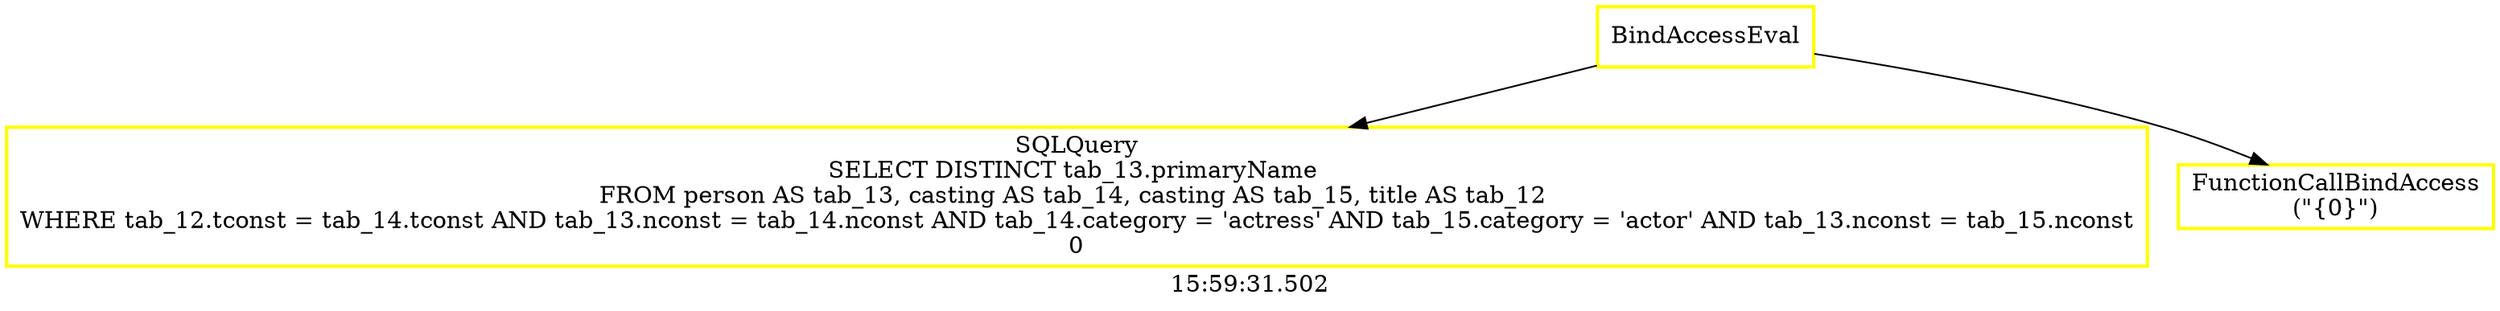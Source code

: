 digraph  g{ graph[label = "15:59:31.502"]
node [shape=rectangle, color=black, fontcolor=black, style=bold] edge [color=black] 0 [label="BindAccessEval", color = yellow] ; 
1 [label="SQLQuery
SELECT DISTINCT tab_13.primaryName 
FROM person AS tab_13, casting AS tab_14, casting AS tab_15, title AS tab_12 
WHERE tab_12.tconst = tab_14.tconst AND tab_13.nconst = tab_14.nconst AND tab_14.category = 'actress' AND tab_15.category = 'actor' AND tab_13.nconst = tab_15.nconst
0", color = yellow] ; 
0 -> 1 ; 
2 [label="FunctionCallBindAccess
(\"{0}\")", color = yellow] ; 
0 -> 2 ; 
}

